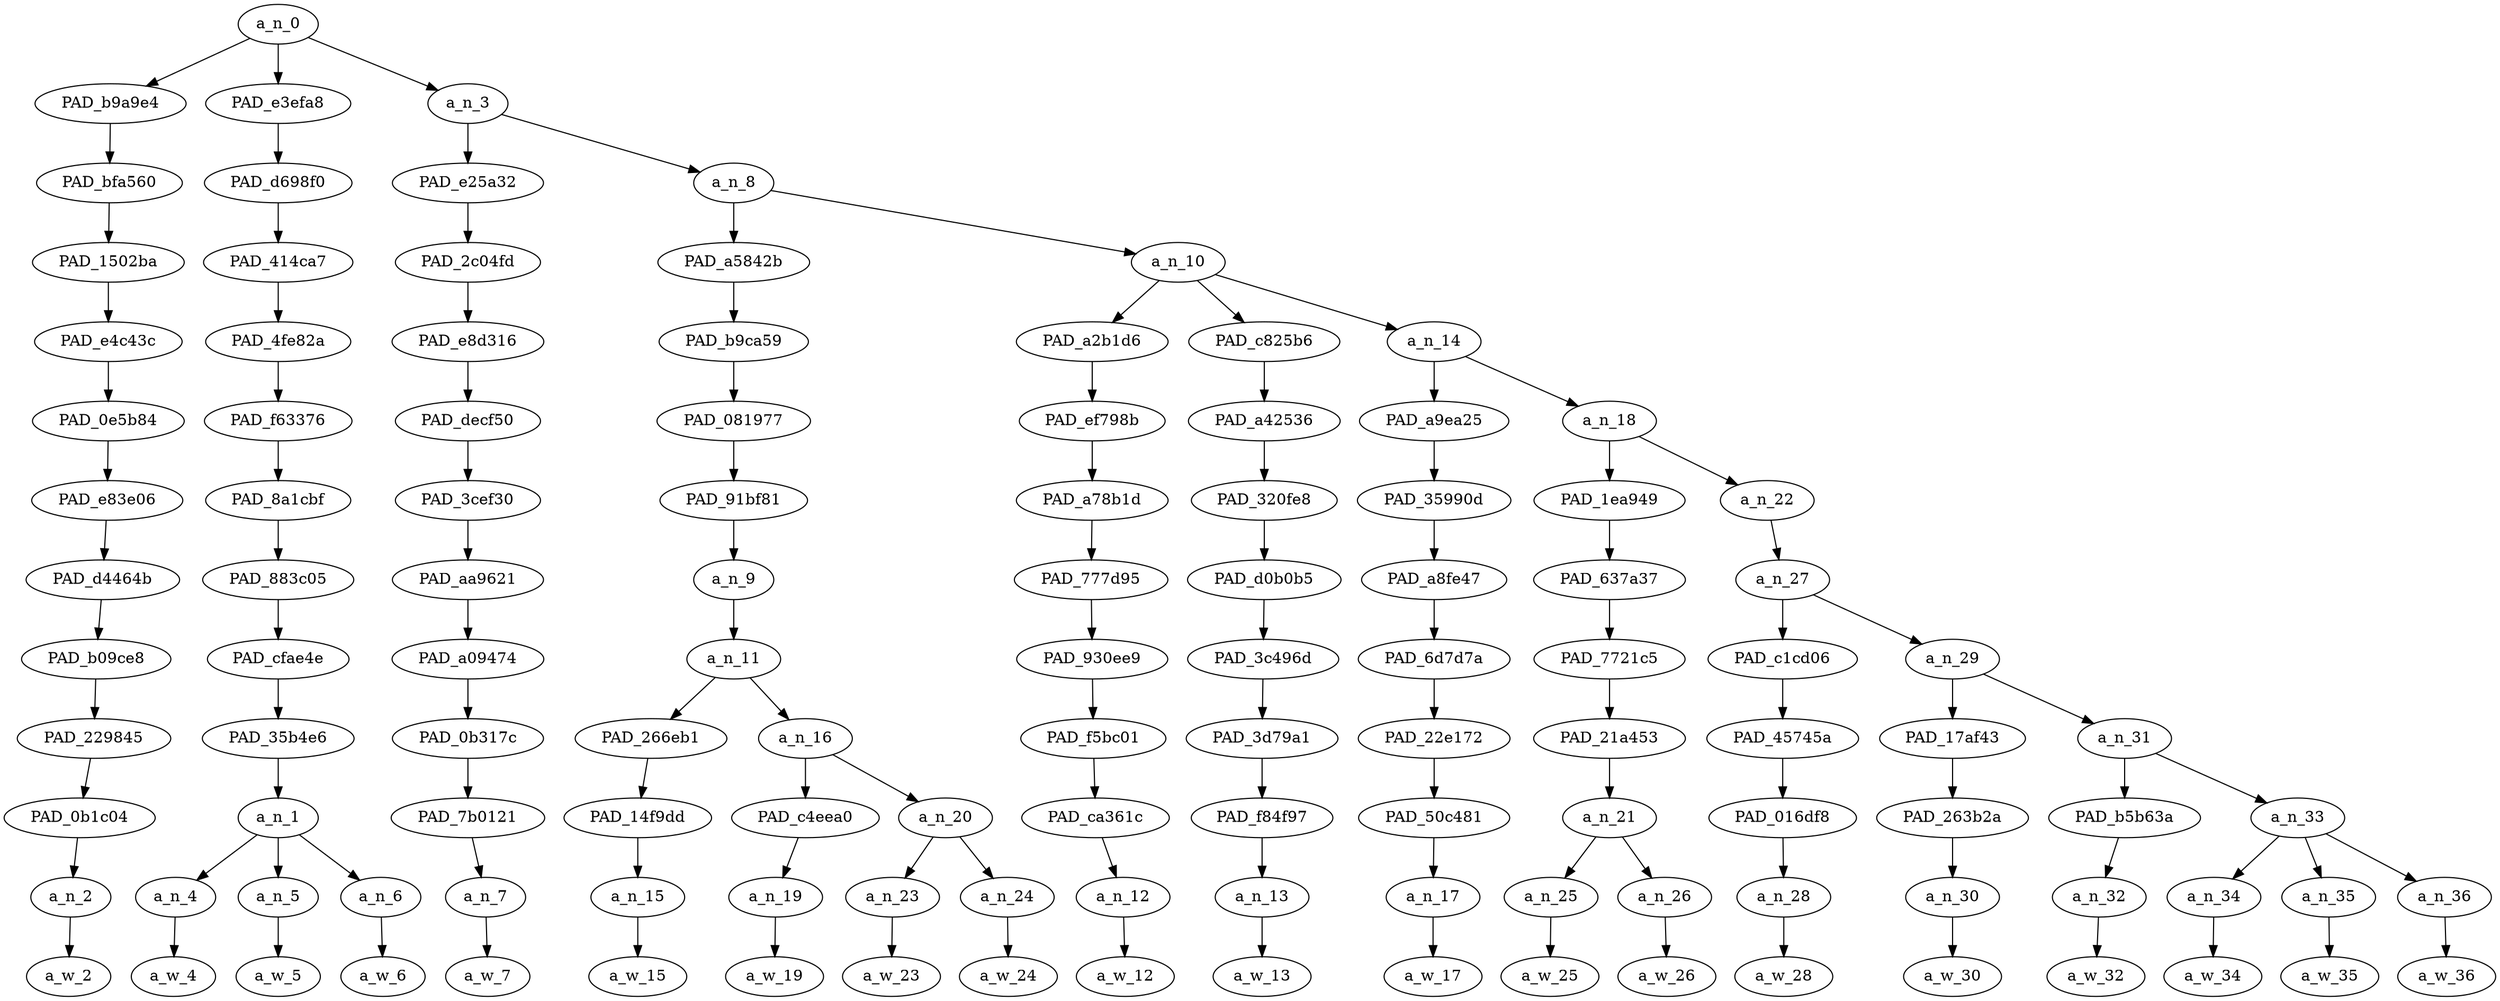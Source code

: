 strict digraph "" {
	a_n_0	[div_dir=-1,
		index=0,
		level=12,
		pos="3.361111111111111,12!",
		text_span="[0, 1, 2, 3, 4, 5, 6, 7, 8, 9, 10, 11, 12, 13, 14, 15, 16, 17, 18, 19]",
		value=1.00000003];
	PAD_b9a9e4	[div_dir=1,
		index=1,
		level=11,
		pos="3.0,11!",
		text_span="[3]",
		value=0.03240255];
	a_n_0 -> PAD_b9a9e4;
	PAD_e3efa8	[div_dir=1,
		index=0,
		level=11,
		pos="1.0,11!",
		text_span="[0, 1, 2]",
		value=0.29019061];
	a_n_0 -> PAD_e3efa8;
	a_n_3	[div_dir=-1,
		index=2,
		level=11,
		pos="6.083333333333334,11!",
		text_span="[4, 5, 6, 7, 8, 9, 10, 11, 12, 13, 14, 15, 16, 17, 18, 19]",
		value=0.67734206];
	a_n_0 -> a_n_3;
	PAD_bfa560	[div_dir=1,
		index=1,
		level=10,
		pos="3.0,10!",
		text_span="[3]",
		value=0.03240255];
	PAD_b9a9e4 -> PAD_bfa560;
	PAD_1502ba	[div_dir=1,
		index=1,
		level=9,
		pos="3.0,9!",
		text_span="[3]",
		value=0.03240255];
	PAD_bfa560 -> PAD_1502ba;
	PAD_e4c43c	[div_dir=1,
		index=1,
		level=8,
		pos="3.0,8!",
		text_span="[3]",
		value=0.03240255];
	PAD_1502ba -> PAD_e4c43c;
	PAD_0e5b84	[div_dir=1,
		index=1,
		level=7,
		pos="3.0,7!",
		text_span="[3]",
		value=0.03240255];
	PAD_e4c43c -> PAD_0e5b84;
	PAD_e83e06	[div_dir=1,
		index=1,
		level=6,
		pos="3.0,6!",
		text_span="[3]",
		value=0.03240255];
	PAD_0e5b84 -> PAD_e83e06;
	PAD_d4464b	[div_dir=1,
		index=1,
		level=5,
		pos="3.0,5!",
		text_span="[3]",
		value=0.03240255];
	PAD_e83e06 -> PAD_d4464b;
	PAD_b09ce8	[div_dir=1,
		index=1,
		level=4,
		pos="3.0,4!",
		text_span="[3]",
		value=0.03240255];
	PAD_d4464b -> PAD_b09ce8;
	PAD_229845	[div_dir=1,
		index=1,
		level=3,
		pos="3.0,3!",
		text_span="[3]",
		value=0.03240255];
	PAD_b09ce8 -> PAD_229845;
	PAD_0b1c04	[div_dir=1,
		index=1,
		level=2,
		pos="3.0,2!",
		text_span="[3]",
		value=0.03240255];
	PAD_229845 -> PAD_0b1c04;
	a_n_2	[div_dir=1,
		index=3,
		level=1,
		pos="3.0,1!",
		text_span="[3]",
		value=0.03240255];
	PAD_0b1c04 -> a_n_2;
	a_w_2	[div_dir=0,
		index=3,
		level=0,
		pos="3,0!",
		text_span="[3]",
		value=really];
	a_n_2 -> a_w_2;
	PAD_d698f0	[div_dir=1,
		index=0,
		level=10,
		pos="1.0,10!",
		text_span="[0, 1, 2]",
		value=0.29019061];
	PAD_e3efa8 -> PAD_d698f0;
	PAD_414ca7	[div_dir=1,
		index=0,
		level=9,
		pos="1.0,9!",
		text_span="[0, 1, 2]",
		value=0.29019061];
	PAD_d698f0 -> PAD_414ca7;
	PAD_4fe82a	[div_dir=1,
		index=0,
		level=8,
		pos="1.0,8!",
		text_span="[0, 1, 2]",
		value=0.29019061];
	PAD_414ca7 -> PAD_4fe82a;
	PAD_f63376	[div_dir=1,
		index=0,
		level=7,
		pos="1.0,7!",
		text_span="[0, 1, 2]",
		value=0.29019061];
	PAD_4fe82a -> PAD_f63376;
	PAD_8a1cbf	[div_dir=1,
		index=0,
		level=6,
		pos="1.0,6!",
		text_span="[0, 1, 2]",
		value=0.29019061];
	PAD_f63376 -> PAD_8a1cbf;
	PAD_883c05	[div_dir=1,
		index=0,
		level=5,
		pos="1.0,5!",
		text_span="[0, 1, 2]",
		value=0.29019061];
	PAD_8a1cbf -> PAD_883c05;
	PAD_cfae4e	[div_dir=1,
		index=0,
		level=4,
		pos="1.0,4!",
		text_span="[0, 1, 2]",
		value=0.29019061];
	PAD_883c05 -> PAD_cfae4e;
	PAD_35b4e6	[div_dir=1,
		index=0,
		level=3,
		pos="1.0,3!",
		text_span="[0, 1, 2]",
		value=0.29019061];
	PAD_cfae4e -> PAD_35b4e6;
	a_n_1	[div_dir=1,
		index=0,
		level=2,
		pos="1.0,2!",
		text_span="[0, 1, 2]",
		value=0.29019061];
	PAD_35b4e6 -> a_n_1;
	a_n_4	[div_dir=-1,
		index=0,
		level=1,
		pos="0.0,1!",
		text_span="[0]",
		value=0.09018663];
	a_n_1 -> a_n_4;
	a_n_5	[div_dir=1,
		index=1,
		level=1,
		pos="1.0,1!",
		text_span="[1]",
		value=0.13640769];
	a_n_1 -> a_n_5;
	a_n_6	[div_dir=1,
		index=2,
		level=1,
		pos="2.0,1!",
		text_span="[2]",
		value=0.06352418];
	a_n_1 -> a_n_6;
	a_w_4	[div_dir=0,
		index=0,
		level=0,
		pos="0,0!",
		text_span="[0]",
		value=old];
	a_n_4 -> a_w_4;
	a_w_5	[div_dir=0,
		index=1,
		level=0,
		pos="1,0!",
		text_span="[1]",
		value=white];
	a_n_5 -> a_w_5;
	a_w_6	[div_dir=0,
		index=2,
		level=0,
		pos="2,0!",
		text_span="[2]",
		value=people];
	a_n_6 -> a_w_6;
	PAD_e25a32	[div_dir=-1,
		index=2,
		level=10,
		pos="4.0,10!",
		text_span="[4]",
		value=0.02909404];
	a_n_3 -> PAD_e25a32;
	a_n_8	[div_dir=-1,
		index=3,
		level=10,
		pos="8.166666666666668,10!",
		text_span="[5, 6, 7, 8, 9, 10, 11, 12, 13, 14, 15, 16, 17, 18, 19]",
		value=0.64814044];
	a_n_3 -> a_n_8;
	PAD_2c04fd	[div_dir=-1,
		index=2,
		level=9,
		pos="4.0,9!",
		text_span="[4]",
		value=0.02909404];
	PAD_e25a32 -> PAD_2c04fd;
	PAD_e8d316	[div_dir=-1,
		index=2,
		level=8,
		pos="4.0,8!",
		text_span="[4]",
		value=0.02909404];
	PAD_2c04fd -> PAD_e8d316;
	PAD_decf50	[div_dir=-1,
		index=2,
		level=7,
		pos="4.0,7!",
		text_span="[4]",
		value=0.02909404];
	PAD_e8d316 -> PAD_decf50;
	PAD_3cef30	[div_dir=-1,
		index=2,
		level=6,
		pos="4.0,6!",
		text_span="[4]",
		value=0.02909404];
	PAD_decf50 -> PAD_3cef30;
	PAD_aa9621	[div_dir=-1,
		index=2,
		level=5,
		pos="4.0,5!",
		text_span="[4]",
		value=0.02909404];
	PAD_3cef30 -> PAD_aa9621;
	PAD_a09474	[div_dir=-1,
		index=2,
		level=4,
		pos="4.0,4!",
		text_span="[4]",
		value=0.02909404];
	PAD_aa9621 -> PAD_a09474;
	PAD_0b317c	[div_dir=-1,
		index=2,
		level=3,
		pos="4.0,3!",
		text_span="[4]",
		value=0.02909404];
	PAD_a09474 -> PAD_0b317c;
	PAD_7b0121	[div_dir=-1,
		index=2,
		level=2,
		pos="4.0,2!",
		text_span="[4]",
		value=0.02909404];
	PAD_0b317c -> PAD_7b0121;
	a_n_7	[div_dir=-1,
		index=4,
		level=1,
		pos="4.0,1!",
		text_span="[4]",
		value=0.02909404];
	PAD_7b0121 -> a_n_7;
	a_w_7	[div_dir=0,
		index=4,
		level=0,
		pos="4,0!",
		text_span="[4]",
		value=think];
	a_n_7 -> a_w_7;
	PAD_a5842b	[div_dir=1,
		index=3,
		level=9,
		pos="5.875,9!",
		text_span="[5, 6, 7, 8]",
		value=0.17015401];
	a_n_8 -> PAD_a5842b;
	a_n_10	[div_dir=-1,
		index=4,
		level=9,
		pos="10.458333333333334,9!",
		text_span="[9, 10, 11, 12, 13, 14, 15, 16, 17, 18, 19]",
		value=0.47790236];
	a_n_8 -> a_n_10;
	PAD_b9ca59	[div_dir=1,
		index=3,
		level=8,
		pos="5.875,8!",
		text_span="[5, 6, 7, 8]",
		value=0.17015401];
	PAD_a5842b -> PAD_b9ca59;
	PAD_081977	[div_dir=1,
		index=3,
		level=7,
		pos="5.875,7!",
		text_span="[5, 6, 7, 8]",
		value=0.17015401];
	PAD_b9ca59 -> PAD_081977;
	PAD_91bf81	[div_dir=1,
		index=3,
		level=6,
		pos="5.875,6!",
		text_span="[5, 6, 7, 8]",
		value=0.17015401];
	PAD_081977 -> PAD_91bf81;
	a_n_9	[div_dir=1,
		index=3,
		level=5,
		pos="5.875,5!",
		text_span="[5, 6, 7, 8]",
		value=0.17015401];
	PAD_91bf81 -> a_n_9;
	a_n_11	[div_dir=1,
		index=3,
		level=4,
		pos="5.875,4!",
		text_span="[5, 6, 7, 8]",
		value=0.17000573];
	a_n_9 -> a_n_11;
	PAD_266eb1	[div_dir=-1,
		index=3,
		level=3,
		pos="5.0,3!",
		text_span="[5]",
		value=0.02441407];
	a_n_11 -> PAD_266eb1;
	a_n_16	[div_dir=1,
		index=4,
		level=3,
		pos="6.75,3!",
		text_span="[6, 7, 8]",
		value=0.14544338];
	a_n_11 -> a_n_16;
	PAD_14f9dd	[div_dir=-1,
		index=3,
		level=2,
		pos="5.0,2!",
		text_span="[5]",
		value=0.02441407];
	PAD_266eb1 -> PAD_14f9dd;
	a_n_15	[div_dir=-1,
		index=5,
		level=1,
		pos="5.0,1!",
		text_span="[5]",
		value=0.02441407];
	PAD_14f9dd -> a_n_15;
	a_w_15	[div_dir=0,
		index=5,
		level=0,
		pos="5,0!",
		text_span="[5]",
		value=they];
	a_n_15 -> a_w_15;
	PAD_c4eea0	[div_dir=-1,
		index=4,
		level=2,
		pos="6.0,2!",
		text_span="[6]",
		value=0.02370170];
	a_n_16 -> PAD_c4eea0;
	a_n_20	[div_dir=1,
		index=5,
		level=2,
		pos="7.5,2!",
		text_span="[7, 8]",
		value=0.12156590];
	a_n_16 -> a_n_20;
	a_n_19	[div_dir=-1,
		index=6,
		level=1,
		pos="6.0,1!",
		text_span="[6]",
		value=0.02370170];
	PAD_c4eea0 -> a_n_19;
	a_w_19	[div_dir=0,
		index=6,
		level=0,
		pos="6,0!",
		text_span="[6]",
		value=are];
	a_n_19 -> a_w_19;
	a_n_23	[div_dir=-1,
		index=7,
		level=1,
		pos="7.0,1!",
		text_span="[7]",
		value=0.06159829];
	a_n_20 -> a_n_23;
	a_n_24	[div_dir=1,
		index=8,
		level=1,
		pos="8.0,1!",
		text_span="[8]",
		value=0.05973058];
	a_n_20 -> a_n_24;
	a_w_23	[div_dir=0,
		index=7,
		level=0,
		pos="7,0!",
		text_span="[7]",
		value=entitled];
	a_n_23 -> a_w_23;
	a_w_24	[div_dir=0,
		index=8,
		level=0,
		pos="8,0!",
		text_span="[8]",
		value=wow];
	a_n_24 -> a_w_24;
	PAD_a2b1d6	[div_dir=-1,
		index=4,
		level=8,
		pos="9.0,8!",
		text_span="[9]",
		value=0.02599876];
	a_n_10 -> PAD_a2b1d6;
	PAD_c825b6	[div_dir=1,
		index=5,
		level=8,
		pos="10.0,8!",
		text_span="[10]",
		value=0.01846336];
	a_n_10 -> PAD_c825b6;
	a_n_14	[div_dir=-1,
		index=6,
		level=8,
		pos="12.375,8!",
		text_span="[11, 12, 13, 14, 15, 16, 17, 18, 19]",
		value=0.43325564];
	a_n_10 -> a_n_14;
	PAD_ef798b	[div_dir=-1,
		index=4,
		level=7,
		pos="9.0,7!",
		text_span="[9]",
		value=0.02599876];
	PAD_a2b1d6 -> PAD_ef798b;
	PAD_a78b1d	[div_dir=-1,
		index=4,
		level=6,
		pos="9.0,6!",
		text_span="[9]",
		value=0.02599876];
	PAD_ef798b -> PAD_a78b1d;
	PAD_777d95	[div_dir=-1,
		index=4,
		level=5,
		pos="9.0,5!",
		text_span="[9]",
		value=0.02599876];
	PAD_a78b1d -> PAD_777d95;
	PAD_930ee9	[div_dir=-1,
		index=4,
		level=4,
		pos="9.0,4!",
		text_span="[9]",
		value=0.02599876];
	PAD_777d95 -> PAD_930ee9;
	PAD_f5bc01	[div_dir=-1,
		index=5,
		level=3,
		pos="9.0,3!",
		text_span="[9]",
		value=0.02599876];
	PAD_930ee9 -> PAD_f5bc01;
	PAD_ca361c	[div_dir=-1,
		index=6,
		level=2,
		pos="9.0,2!",
		text_span="[9]",
		value=0.02599876];
	PAD_f5bc01 -> PAD_ca361c;
	a_n_12	[div_dir=-1,
		index=9,
		level=1,
		pos="9.0,1!",
		text_span="[9]",
		value=0.02599876];
	PAD_ca361c -> a_n_12;
	a_w_12	[div_dir=0,
		index=9,
		level=0,
		pos="9,0!",
		text_span="[9]",
		value=do];
	a_n_12 -> a_w_12;
	PAD_a42536	[div_dir=1,
		index=5,
		level=7,
		pos="10.0,7!",
		text_span="[10]",
		value=0.01846336];
	PAD_c825b6 -> PAD_a42536;
	PAD_320fe8	[div_dir=1,
		index=5,
		level=6,
		pos="10.0,6!",
		text_span="[10]",
		value=0.01846336];
	PAD_a42536 -> PAD_320fe8;
	PAD_d0b0b5	[div_dir=1,
		index=5,
		level=5,
		pos="10.0,5!",
		text_span="[10]",
		value=0.01846336];
	PAD_320fe8 -> PAD_d0b0b5;
	PAD_3c496d	[div_dir=1,
		index=5,
		level=4,
		pos="10.0,4!",
		text_span="[10]",
		value=0.01846336];
	PAD_d0b0b5 -> PAD_3c496d;
	PAD_3d79a1	[div_dir=1,
		index=6,
		level=3,
		pos="10.0,3!",
		text_span="[10]",
		value=0.01846336];
	PAD_3c496d -> PAD_3d79a1;
	PAD_f84f97	[div_dir=1,
		index=7,
		level=2,
		pos="10.0,2!",
		text_span="[10]",
		value=0.01846336];
	PAD_3d79a1 -> PAD_f84f97;
	a_n_13	[div_dir=1,
		index=10,
		level=1,
		pos="10.0,1!",
		text_span="[10]",
		value=0.01846336];
	PAD_f84f97 -> a_n_13;
	a_w_13	[div_dir=0,
		index=10,
		level=0,
		pos="10,0!",
		text_span="[10]",
		value=not];
	a_n_13 -> a_w_13;
	PAD_a9ea25	[div_dir=-1,
		index=6,
		level=7,
		pos="11.0,7!",
		text_span="[11]",
		value=0.02676351];
	a_n_14 -> PAD_a9ea25;
	a_n_18	[div_dir=-1,
		index=7,
		level=7,
		pos="13.75,7!",
		text_span="[12, 13, 14, 15, 16, 17, 18, 19]",
		value=0.40634499];
	a_n_14 -> a_n_18;
	PAD_35990d	[div_dir=-1,
		index=6,
		level=6,
		pos="11.0,6!",
		text_span="[11]",
		value=0.02676351];
	PAD_a9ea25 -> PAD_35990d;
	PAD_a8fe47	[div_dir=-1,
		index=6,
		level=5,
		pos="11.0,5!",
		text_span="[11]",
		value=0.02676351];
	PAD_35990d -> PAD_a8fe47;
	PAD_6d7d7a	[div_dir=-1,
		index=6,
		level=4,
		pos="11.0,4!",
		text_span="[11]",
		value=0.02676351];
	PAD_a8fe47 -> PAD_6d7d7a;
	PAD_22e172	[div_dir=-1,
		index=7,
		level=3,
		pos="11.0,3!",
		text_span="[11]",
		value=0.02676351];
	PAD_6d7d7a -> PAD_22e172;
	PAD_50c481	[div_dir=-1,
		index=8,
		level=2,
		pos="11.0,2!",
		text_span="[11]",
		value=0.02676351];
	PAD_22e172 -> PAD_50c481;
	a_n_17	[div_dir=-1,
		index=11,
		level=1,
		pos="11.0,1!",
		text_span="[11]",
		value=0.02676351];
	PAD_50c481 -> a_n_17;
	a_w_17	[div_dir=0,
		index=11,
		level=0,
		pos="11,0!",
		text_span="[11]",
		value=doubt];
	a_n_17 -> a_w_17;
	PAD_1ea949	[div_dir=-1,
		index=7,
		level=6,
		pos="12.5,6!",
		text_span="[12, 13]",
		value=0.05453264];
	a_n_18 -> PAD_1ea949;
	a_n_22	[div_dir=-1,
		index=8,
		level=6,
		pos="15.0,6!",
		text_span="[14, 15, 16, 17, 18, 19]",
		value=0.35168075];
	a_n_18 -> a_n_22;
	PAD_637a37	[div_dir=-1,
		index=7,
		level=5,
		pos="12.5,5!",
		text_span="[12, 13]",
		value=0.05453264];
	PAD_1ea949 -> PAD_637a37;
	PAD_7721c5	[div_dir=-1,
		index=7,
		level=4,
		pos="12.5,4!",
		text_span="[12, 13]",
		value=0.05453264];
	PAD_637a37 -> PAD_7721c5;
	PAD_21a453	[div_dir=-1,
		index=8,
		level=3,
		pos="12.5,3!",
		text_span="[12, 13]",
		value=0.05453264];
	PAD_7721c5 -> PAD_21a453;
	a_n_21	[div_dir=-1,
		index=9,
		level=2,
		pos="12.5,2!",
		text_span="[12, 13]",
		value=0.05453264];
	PAD_21a453 -> a_n_21;
	a_n_25	[div_dir=-1,
		index=12,
		level=1,
		pos="12.0,1!",
		text_span="[12]",
		value=0.02196977];
	a_n_21 -> a_n_25;
	a_n_26	[div_dir=-1,
		index=13,
		level=1,
		pos="13.0,1!",
		text_span="[13]",
		value=0.03243169];
	a_n_21 -> a_n_26;
	a_w_25	[div_dir=0,
		index=12,
		level=0,
		pos="12,0!",
		text_span="[12]",
		value=the];
	a_n_25 -> a_w_25;
	a_w_26	[div_dir=0,
		index=13,
		level=0,
		pos="13,0!",
		text_span="[13]",
		value=power];
	a_n_26 -> a_w_26;
	a_n_27	[div_dir=-1,
		index=8,
		level=5,
		pos="15.0,5!",
		text_span="[14, 15, 16, 17, 18, 19]",
		value=0.35160484];
	a_n_22 -> a_n_27;
	PAD_c1cd06	[div_dir=1,
		index=8,
		level=4,
		pos="14.0,4!",
		text_span="[14]",
		value=0.02553931];
	a_n_27 -> PAD_c1cd06;
	a_n_29	[div_dir=-1,
		index=9,
		level=4,
		pos="16.0,4!",
		text_span="[15, 16, 17, 18, 19]",
		value=0.32598962];
	a_n_27 -> a_n_29;
	PAD_45745a	[div_dir=1,
		index=9,
		level=3,
		pos="14.0,3!",
		text_span="[14]",
		value=0.02553931];
	PAD_c1cd06 -> PAD_45745a;
	PAD_016df8	[div_dir=1,
		index=10,
		level=2,
		pos="14.0,2!",
		text_span="[14]",
		value=0.02553931];
	PAD_45745a -> PAD_016df8;
	a_n_28	[div_dir=1,
		index=14,
		level=1,
		pos="14.0,1!",
		text_span="[14]",
		value=0.02553931];
	PAD_016df8 -> a_n_28;
	a_w_28	[div_dir=0,
		index=14,
		level=0,
		pos="14,0!",
		text_span="[14]",
		value=i];
	a_n_28 -> a_w_28;
	PAD_17af43	[div_dir=-1,
		index=10,
		level=3,
		pos="15.0,3!",
		text_span="[15]",
		value=0.02140607];
	a_n_29 -> PAD_17af43;
	a_n_31	[div_dir=-1,
		index=11,
		level=3,
		pos="17.0,3!",
		text_span="[16, 17, 18, 19]",
		value=0.30443681];
	a_n_29 -> a_n_31;
	PAD_263b2a	[div_dir=-1,
		index=11,
		level=2,
		pos="15.0,2!",
		text_span="[15]",
		value=0.02140607];
	PAD_17af43 -> PAD_263b2a;
	a_n_30	[div_dir=-1,
		index=15,
		level=1,
		pos="15.0,1!",
		text_span="[15]",
		value=0.02140607];
	PAD_263b2a -> a_n_30;
	a_w_30	[div_dir=0,
		index=15,
		level=0,
		pos="15,0!",
		text_span="[15]",
		value=have];
	a_n_30 -> a_w_30;
	PAD_b5b63a	[div_dir=1,
		index=12,
		level=2,
		pos="16.0,2!",
		text_span="[16]",
		value=0.02859085];
	a_n_31 -> PAD_b5b63a;
	a_n_33	[div_dir=-1,
		index=13,
		level=2,
		pos="18.0,2!",
		text_span="[17, 18, 19]",
		value=0.27570811];
	a_n_31 -> a_n_33;
	a_n_32	[div_dir=1,
		index=16,
		level=1,
		pos="16.0,1!",
		text_span="[16]",
		value=0.02859085];
	PAD_b5b63a -> a_n_32;
	a_w_32	[div_dir=0,
		index=16,
		level=0,
		pos="16,0!",
		text_span="[16]",
		value=over];
	a_n_32 -> a_w_32;
	a_n_34	[div_dir=-1,
		index=17,
		level=1,
		pos="17.0,1!",
		text_span="[17]",
		value=0.04065486];
	a_n_33 -> a_n_34;
	a_n_35	[div_dir=1,
		index=18,
		level=1,
		pos="18.0,1!",
		text_span="[18]",
		value=0.09564237];
	a_n_33 -> a_n_35;
	a_n_36	[div_dir=-1,
		index=19,
		level=1,
		pos="19.0,1!",
		text_span="[19]",
		value=0.13922479];
	a_n_33 -> a_n_36;
	a_w_34	[div_dir=0,
		index=17,
		level=0,
		pos="17,0!",
		text_span="[17]",
		value=your];
	a_n_34 -> a_w_34;
	a_w_35	[div_dir=0,
		index=18,
		level=0,
		pos="18,0!",
		text_span="[18]",
		value=exams];
	a_n_35 -> a_w_35;
	a_w_36	[div_dir=0,
		index=19,
		level=0,
		pos="19,0!",
		text_span="[19]",
		value=bitch];
	a_n_36 -> a_w_36;
}
